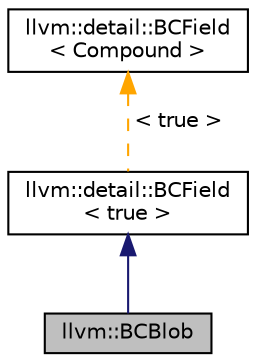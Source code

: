 digraph "llvm::BCBlob"
{
 // LATEX_PDF_SIZE
  bgcolor="transparent";
  edge [fontname="Helvetica",fontsize="10",labelfontname="Helvetica",labelfontsize="10"];
  node [fontname="Helvetica",fontsize="10",shape=record];
  Node1 [label="llvm::BCBlob",height=0.2,width=0.4,color="black", fillcolor="grey75", style="filled", fontcolor="black",tooltip="Represents an untyped blob of bytes."];
  Node2 -> Node1 [dir="back",color="midnightblue",fontsize="10",style="solid",fontname="Helvetica"];
  Node2 [label="llvm::detail::BCField\l\< true \>",height=0.2,width=0.4,color="black",URL="$classllvm_1_1detail_1_1BCField.html",tooltip=" "];
  Node3 -> Node2 [dir="back",color="orange",fontsize="10",style="dashed",label=" \< true \>" ,fontname="Helvetica"];
  Node3 [label="llvm::detail::BCField\l\< Compound \>",height=0.2,width=0.4,color="black",URL="$classllvm_1_1detail_1_1BCField.html",tooltip="Convenience base for all kinds of bitcode abbreviation fields."];
}
